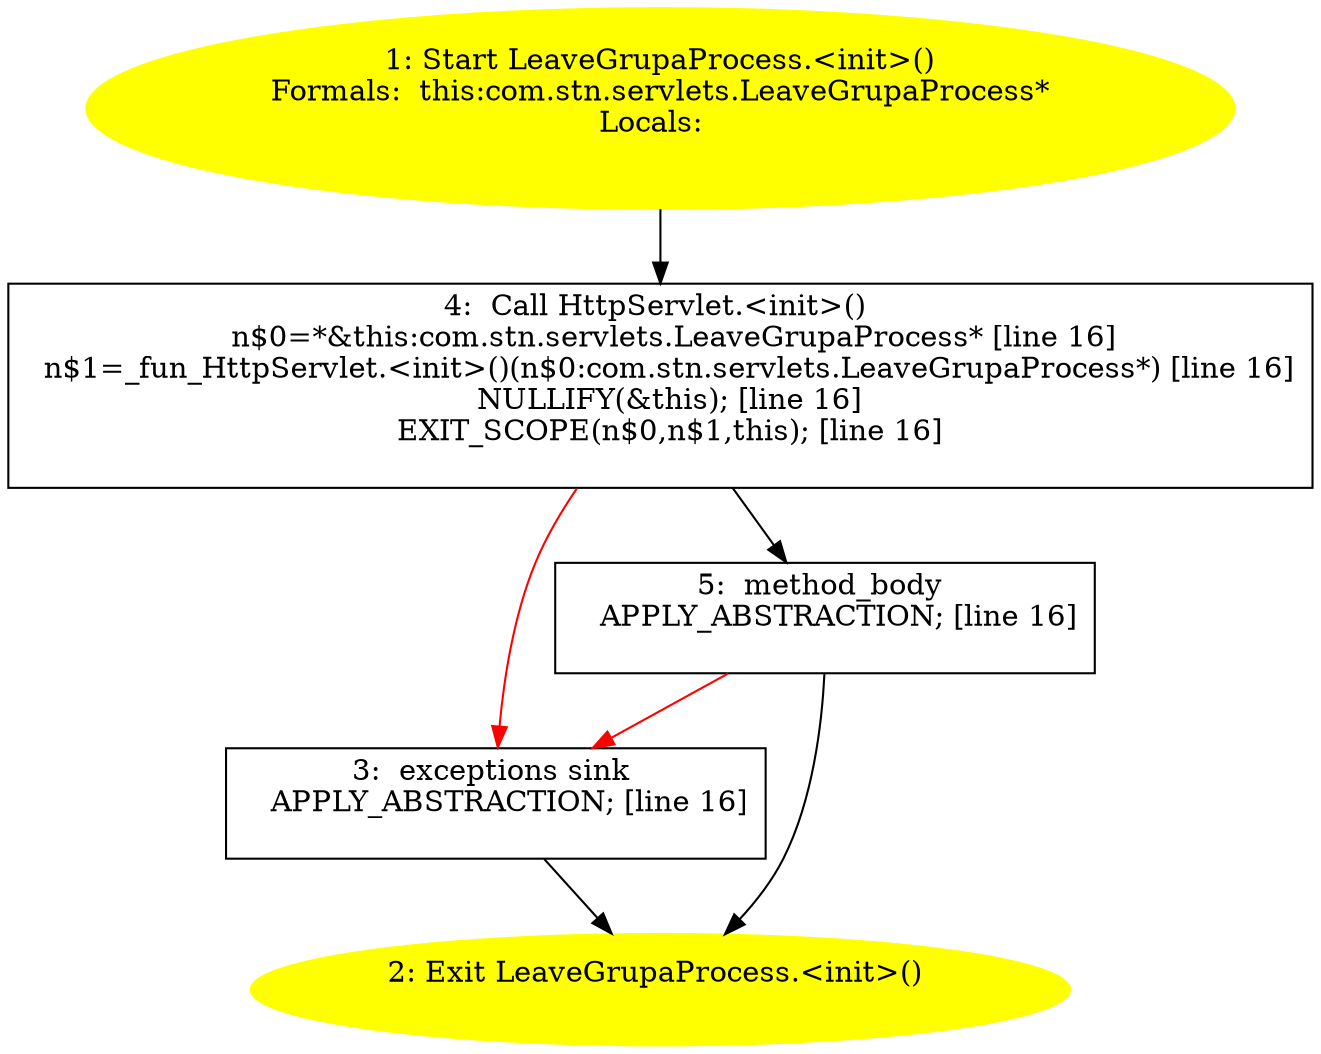 /* @generated */
digraph cfg {
"com.stn.servlets.LeaveGrupaProcess.<init>().9e9573d09c10e31359d2f8e1200c58af_1" [label="1: Start LeaveGrupaProcess.<init>()\nFormals:  this:com.stn.servlets.LeaveGrupaProcess*\nLocals:  \n  " color=yellow style=filled]
	

	 "com.stn.servlets.LeaveGrupaProcess.<init>().9e9573d09c10e31359d2f8e1200c58af_1" -> "com.stn.servlets.LeaveGrupaProcess.<init>().9e9573d09c10e31359d2f8e1200c58af_4" ;
"com.stn.servlets.LeaveGrupaProcess.<init>().9e9573d09c10e31359d2f8e1200c58af_2" [label="2: Exit LeaveGrupaProcess.<init>() \n  " color=yellow style=filled]
	

"com.stn.servlets.LeaveGrupaProcess.<init>().9e9573d09c10e31359d2f8e1200c58af_3" [label="3:  exceptions sink \n   APPLY_ABSTRACTION; [line 16]\n " shape="box"]
	

	 "com.stn.servlets.LeaveGrupaProcess.<init>().9e9573d09c10e31359d2f8e1200c58af_3" -> "com.stn.servlets.LeaveGrupaProcess.<init>().9e9573d09c10e31359d2f8e1200c58af_2" ;
"com.stn.servlets.LeaveGrupaProcess.<init>().9e9573d09c10e31359d2f8e1200c58af_4" [label="4:  Call HttpServlet.<init>() \n   n$0=*&this:com.stn.servlets.LeaveGrupaProcess* [line 16]\n  n$1=_fun_HttpServlet.<init>()(n$0:com.stn.servlets.LeaveGrupaProcess*) [line 16]\n  NULLIFY(&this); [line 16]\n  EXIT_SCOPE(n$0,n$1,this); [line 16]\n " shape="box"]
	

	 "com.stn.servlets.LeaveGrupaProcess.<init>().9e9573d09c10e31359d2f8e1200c58af_4" -> "com.stn.servlets.LeaveGrupaProcess.<init>().9e9573d09c10e31359d2f8e1200c58af_5" ;
	 "com.stn.servlets.LeaveGrupaProcess.<init>().9e9573d09c10e31359d2f8e1200c58af_4" -> "com.stn.servlets.LeaveGrupaProcess.<init>().9e9573d09c10e31359d2f8e1200c58af_3" [color="red" ];
"com.stn.servlets.LeaveGrupaProcess.<init>().9e9573d09c10e31359d2f8e1200c58af_5" [label="5:  method_body \n   APPLY_ABSTRACTION; [line 16]\n " shape="box"]
	

	 "com.stn.servlets.LeaveGrupaProcess.<init>().9e9573d09c10e31359d2f8e1200c58af_5" -> "com.stn.servlets.LeaveGrupaProcess.<init>().9e9573d09c10e31359d2f8e1200c58af_2" ;
	 "com.stn.servlets.LeaveGrupaProcess.<init>().9e9573d09c10e31359d2f8e1200c58af_5" -> "com.stn.servlets.LeaveGrupaProcess.<init>().9e9573d09c10e31359d2f8e1200c58af_3" [color="red" ];
}
